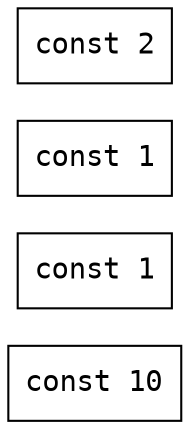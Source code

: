 digraph DF {
  rankdir=LR;
  node [shape=box,fontname="monospace"];
  0 [label="const 10"];
  1 [label="const 1"];
  2 [label="const 1"];
  3 [label="const 2"];
}
